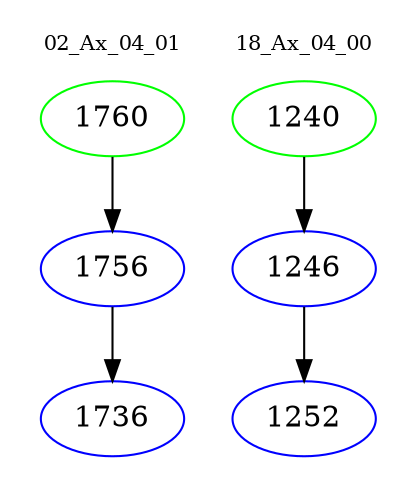 digraph{
subgraph cluster_0 {
color = white
label = "02_Ax_04_01";
fontsize=10;
T0_1760 [label="1760", color="green"]
T0_1760 -> T0_1756 [color="black"]
T0_1756 [label="1756", color="blue"]
T0_1756 -> T0_1736 [color="black"]
T0_1736 [label="1736", color="blue"]
}
subgraph cluster_1 {
color = white
label = "18_Ax_04_00";
fontsize=10;
T1_1240 [label="1240", color="green"]
T1_1240 -> T1_1246 [color="black"]
T1_1246 [label="1246", color="blue"]
T1_1246 -> T1_1252 [color="black"]
T1_1252 [label="1252", color="blue"]
}
}
